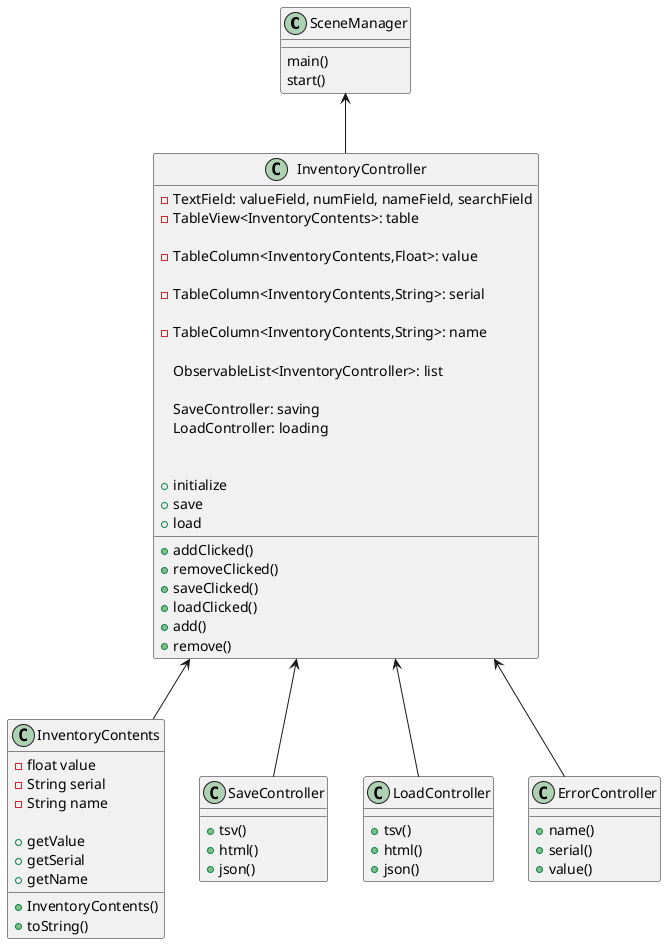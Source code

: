 @startuml

class SceneManager{
    main()
    start()
}
class InventoryController{

    -TextField: valueField, numField, nameField, searchField
    -TableView<InventoryContents>: table

    -TableColumn<InventoryContents,Float>: value

    -TableColumn<InventoryContents,String>: serial

    -TableColumn<InventoryContents,String>: name

    ObservableList<InventoryController>: list

    SaveController: saving
    LoadController: loading


    +initialize
    + addClicked()
    + removeClicked()
    + saveClicked()
    + loadClicked()
    + add()
    + remove()
    +save
    +load



}
class InventoryContents{

    -float value
    -String serial
    -String name

    +InventoryContents()
    +getValue
    +getSerial
    +getName
    +toString()
}
class SaveController{

   +tsv()
   +html()
   +json()
}
class LoadController{

   +tsv()
   +html()
   +json()
}
class ErrorController{

   +name()
   +serial()
   +value()
}


SceneManager <--InventoryController
InventoryController <-- InventoryContents
InventoryController <-- SaveController
InventoryController <-- LoadController
InventoryController <-- ErrorController

@enduml